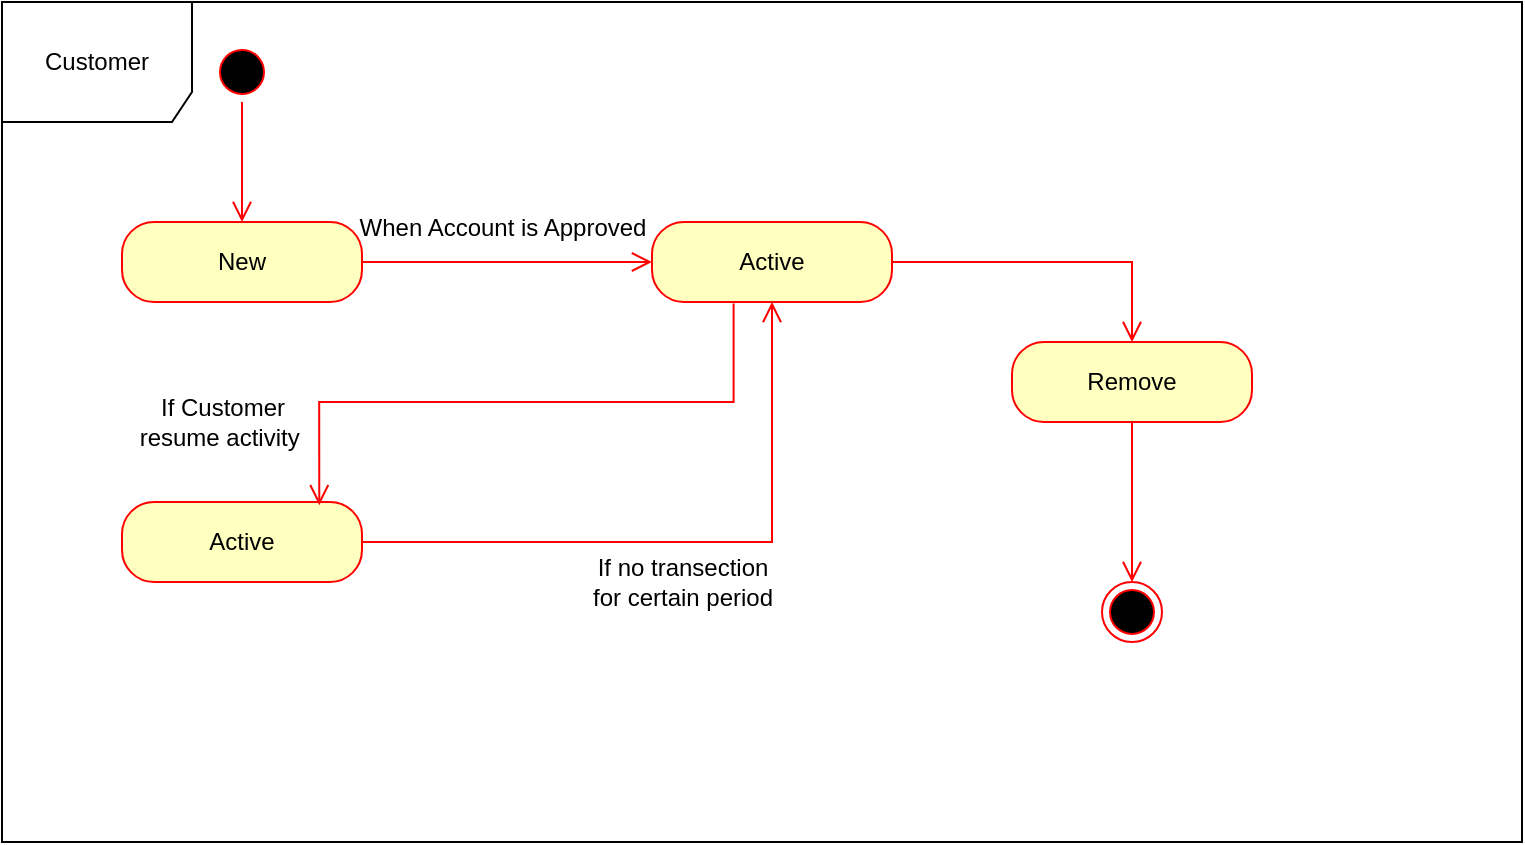 <mxfile version="21.6.1" type="device">
  <diagram name="Page-1" id="0hPpukkpPiE7rynPeDui">
    <mxGraphModel dx="1434" dy="836" grid="1" gridSize="10" guides="1" tooltips="1" connect="1" arrows="1" fold="1" page="1" pageScale="1" pageWidth="850" pageHeight="1100" math="0" shadow="0">
      <root>
        <mxCell id="0" />
        <mxCell id="1" parent="0" />
        <mxCell id="Nc9upNwZt-z7wAtekqiK-1" value="Customer" style="shape=umlFrame;whiteSpace=wrap;html=1;pointerEvents=0;width=95;height=60;" parent="1" vertex="1">
          <mxGeometry x="45" y="40" width="760" height="420" as="geometry" />
        </mxCell>
        <mxCell id="Nc9upNwZt-z7wAtekqiK-2" value="" style="ellipse;html=1;shape=startState;fillColor=#000000;strokeColor=#ff0000;" parent="1" vertex="1">
          <mxGeometry x="150" y="60" width="30" height="30" as="geometry" />
        </mxCell>
        <mxCell id="Nc9upNwZt-z7wAtekqiK-3" value="" style="edgeStyle=orthogonalEdgeStyle;html=1;verticalAlign=bottom;endArrow=open;endSize=8;strokeColor=#ff0000;rounded=0;" parent="1" source="Nc9upNwZt-z7wAtekqiK-2" edge="1">
          <mxGeometry relative="1" as="geometry">
            <mxPoint x="165" y="150" as="targetPoint" />
          </mxGeometry>
        </mxCell>
        <mxCell id="Nc9upNwZt-z7wAtekqiK-4" value="New" style="rounded=1;whiteSpace=wrap;html=1;arcSize=40;fontColor=#000000;fillColor=#ffffc0;strokeColor=#ff0000;" parent="1" vertex="1">
          <mxGeometry x="105" y="150" width="120" height="40" as="geometry" />
        </mxCell>
        <mxCell id="Nc9upNwZt-z7wAtekqiK-5" value="" style="edgeStyle=orthogonalEdgeStyle;html=1;verticalAlign=bottom;endArrow=open;endSize=8;strokeColor=#ff0000;rounded=0;exitX=1;exitY=0.5;exitDx=0;exitDy=0;" parent="1" source="Nc9upNwZt-z7wAtekqiK-6" target="Nc9upNwZt-z7wAtekqiK-8" edge="1">
          <mxGeometry relative="1" as="geometry">
            <mxPoint x="230" y="428" as="targetPoint" />
            <mxPoint x="444" y="330" as="sourcePoint" />
          </mxGeometry>
        </mxCell>
        <mxCell id="Nc9upNwZt-z7wAtekqiK-6" value="Active" style="rounded=1;whiteSpace=wrap;html=1;arcSize=40;fontColor=#000000;fillColor=#ffffc0;strokeColor=#ff0000;" parent="1" vertex="1">
          <mxGeometry x="105" y="290" width="120" height="40" as="geometry" />
        </mxCell>
        <mxCell id="Nc9upNwZt-z7wAtekqiK-8" value="Active" style="rounded=1;whiteSpace=wrap;html=1;arcSize=40;fontColor=#000000;fillColor=#ffffc0;strokeColor=#ff0000;" parent="1" vertex="1">
          <mxGeometry x="370" y="150" width="120" height="40" as="geometry" />
        </mxCell>
        <mxCell id="Nc9upNwZt-z7wAtekqiK-10" value="" style="edgeStyle=orthogonalEdgeStyle;html=1;verticalAlign=bottom;endArrow=open;endSize=8;strokeColor=#ff0000;rounded=0;entryX=0;entryY=0.5;entryDx=0;entryDy=0;" parent="1" source="Nc9upNwZt-z7wAtekqiK-4" target="Nc9upNwZt-z7wAtekqiK-8" edge="1">
          <mxGeometry relative="1" as="geometry">
            <mxPoint x="430" y="250" as="targetPoint" />
            <mxPoint x="430" y="190" as="sourcePoint" />
            <Array as="points" />
          </mxGeometry>
        </mxCell>
        <mxCell id="Nc9upNwZt-z7wAtekqiK-11" value="" style="edgeStyle=orthogonalEdgeStyle;html=1;verticalAlign=bottom;endArrow=open;endSize=8;strokeColor=#ff0000;rounded=0;exitX=0.34;exitY=1.02;exitDx=0;exitDy=0;exitPerimeter=0;entryX=0.822;entryY=0.04;entryDx=0;entryDy=0;entryPerimeter=0;" parent="1" source="Nc9upNwZt-z7wAtekqiK-8" target="Nc9upNwZt-z7wAtekqiK-6" edge="1">
          <mxGeometry relative="1" as="geometry">
            <mxPoint x="440" y="260" as="targetPoint" />
            <mxPoint x="440" y="200" as="sourcePoint" />
          </mxGeometry>
        </mxCell>
        <mxCell id="Nc9upNwZt-z7wAtekqiK-12" value="Remove" style="rounded=1;whiteSpace=wrap;html=1;arcSize=40;fontColor=#000000;fillColor=#ffffc0;strokeColor=#ff0000;" parent="1" vertex="1">
          <mxGeometry x="550" y="210" width="120" height="40" as="geometry" />
        </mxCell>
        <mxCell id="Nc9upNwZt-z7wAtekqiK-13" value="" style="edgeStyle=orthogonalEdgeStyle;html=1;verticalAlign=bottom;endArrow=open;endSize=8;strokeColor=#ff0000;rounded=0;entryX=0.5;entryY=0;entryDx=0;entryDy=0;" parent="1" source="Nc9upNwZt-z7wAtekqiK-12" edge="1">
          <mxGeometry relative="1" as="geometry">
            <mxPoint x="610" y="330" as="targetPoint" />
          </mxGeometry>
        </mxCell>
        <mxCell id="Nc9upNwZt-z7wAtekqiK-16" value="" style="edgeStyle=orthogonalEdgeStyle;html=1;verticalAlign=bottom;endArrow=open;endSize=8;strokeColor=#ff0000;rounded=0;exitX=1;exitY=0.5;exitDx=0;exitDy=0;entryX=0.5;entryY=0;entryDx=0;entryDy=0;" parent="1" source="Nc9upNwZt-z7wAtekqiK-8" target="Nc9upNwZt-z7wAtekqiK-12" edge="1">
          <mxGeometry relative="1" as="geometry">
            <mxPoint x="450" y="270" as="targetPoint" />
            <mxPoint x="450" y="210" as="sourcePoint" />
          </mxGeometry>
        </mxCell>
        <mxCell id="Nc9upNwZt-z7wAtekqiK-17" value="When Account is Approved" style="text;html=1;align=center;verticalAlign=middle;resizable=0;points=[];autosize=1;strokeColor=none;fillColor=none;" parent="1" vertex="1">
          <mxGeometry x="210" y="138" width="170" height="30" as="geometry" />
        </mxCell>
        <mxCell id="Nc9upNwZt-z7wAtekqiK-18" value="If Customer&lt;br&gt;resume activity&amp;nbsp;" style="text;html=1;align=center;verticalAlign=middle;resizable=0;points=[];autosize=1;strokeColor=none;fillColor=none;" parent="1" vertex="1">
          <mxGeometry x="100" y="230" width="110" height="40" as="geometry" />
        </mxCell>
        <mxCell id="EFTgeHzxU2ALn7oiQK9d-3" value="" style="ellipse;html=1;shape=endState;fillColor=#000000;strokeColor=#ff0000;" vertex="1" parent="1">
          <mxGeometry x="595" y="330" width="30" height="30" as="geometry" />
        </mxCell>
        <mxCell id="EFTgeHzxU2ALn7oiQK9d-4" value="If no transection&lt;br&gt;for certain period" style="text;html=1;align=center;verticalAlign=middle;resizable=0;points=[];autosize=1;strokeColor=none;fillColor=none;" vertex="1" parent="1">
          <mxGeometry x="330" y="310" width="110" height="40" as="geometry" />
        </mxCell>
      </root>
    </mxGraphModel>
  </diagram>
</mxfile>
